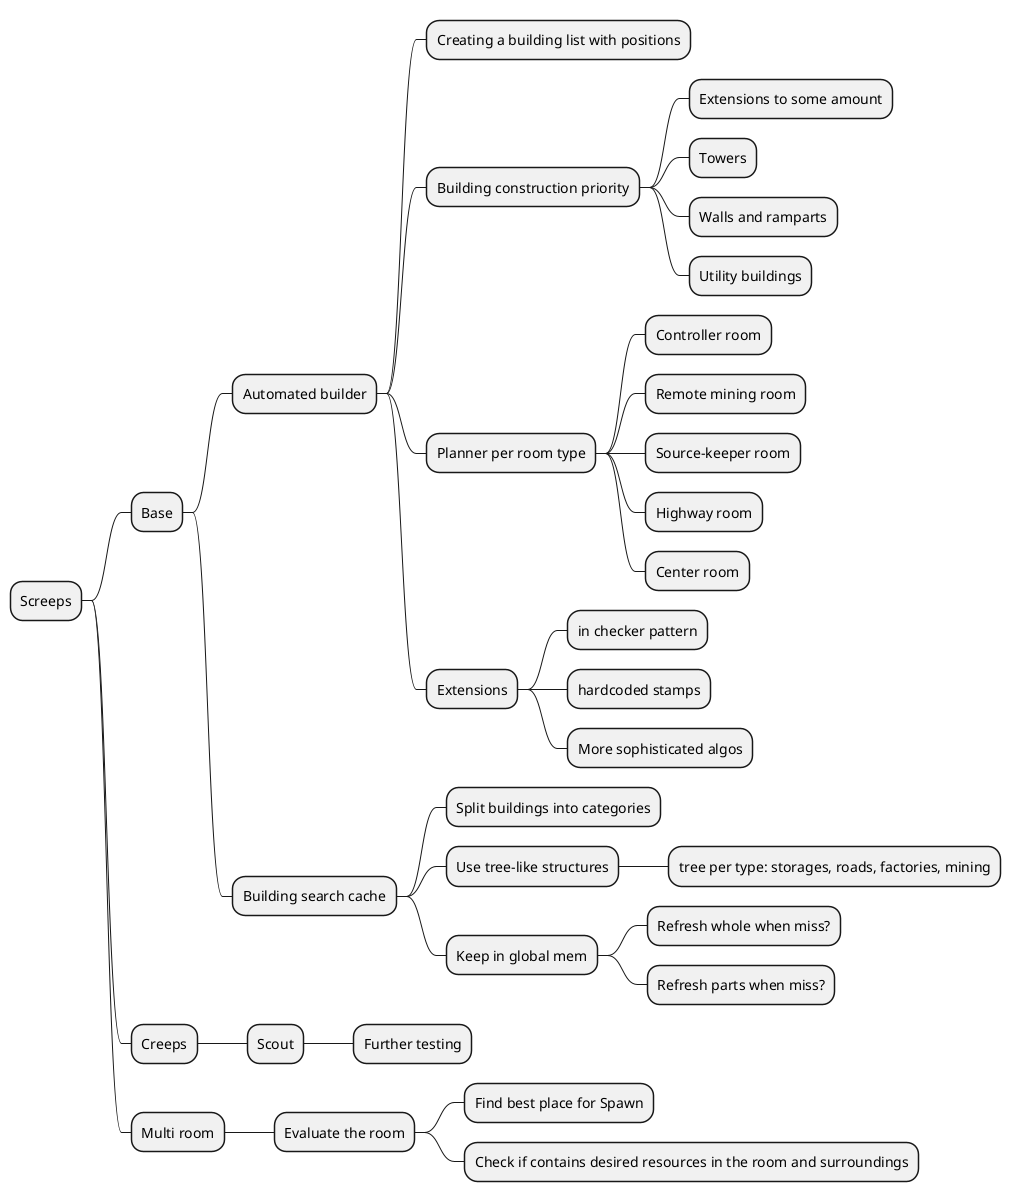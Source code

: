 @startmindmap
* Screeps

** Base
*** Automated builder
**** Creating a building list with positions
**** Building construction priority
***** Extensions to some amount
***** Towers
***** Walls and ramparts
***** Utility buildings
**** Planner per room type
***** Controller room
***** Remote mining room
***** Source-keeper room
***** Highway room
***** Center room
**** Extensions
***** in checker pattern
***** hardcoded stamps
***** More sophisticated algos
*** Building search cache
**** Split buildings into categories
**** Use tree-like structures
***** tree per type: storages, roads, factories, mining
**** Keep in global mem
***** Refresh whole when miss?
***** Refresh parts when miss?

** Creeps
*** Scout
**** Further testing

** Multi room
*** Evaluate the room
**** Find best place for Spawn
**** Check if contains desired resources in the room and surroundings

@endmindmap
